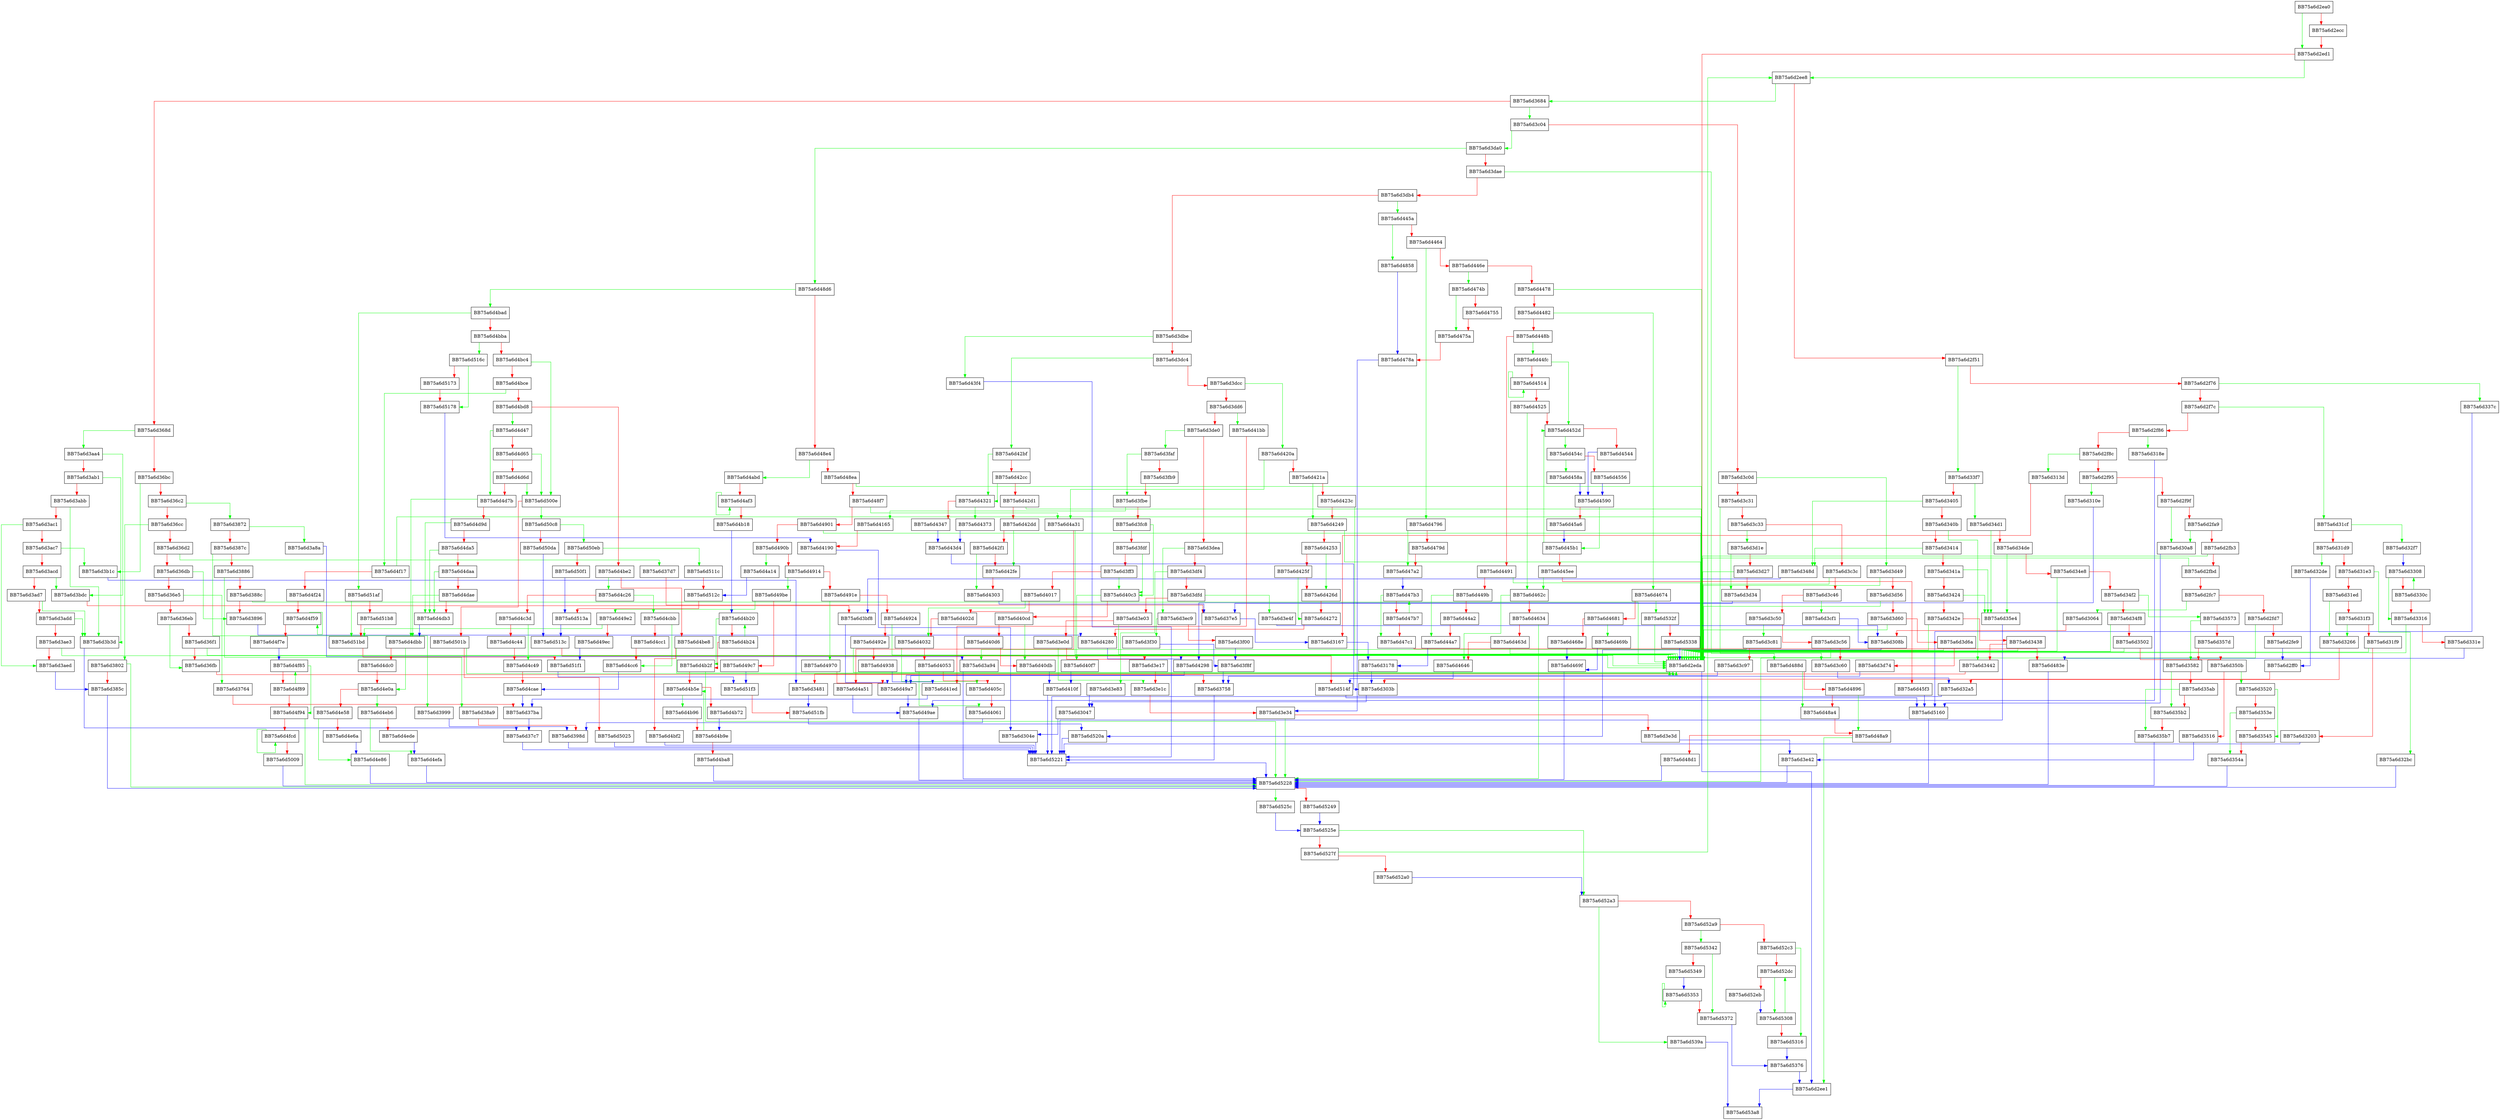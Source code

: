 digraph translate {
  node [shape="box"];
  graph [splines=ortho];
  BB75a6d2ea0 -> BB75a6d2ed1 [color="green"];
  BB75a6d2ea0 -> BB75a6d2ecc [color="red"];
  BB75a6d2ecc -> BB75a6d2ed1 [color="red"];
  BB75a6d2ed1 -> BB75a6d2ee8 [color="green"];
  BB75a6d2ed1 -> BB75a6d2eda [color="red"];
  BB75a6d2eda -> BB75a6d2ee1 [color="blue"];
  BB75a6d2ee1 -> BB75a6d53a8 [color="blue"];
  BB75a6d2ee8 -> BB75a6d3684 [color="green"];
  BB75a6d2ee8 -> BB75a6d2f51 [color="red"];
  BB75a6d2f51 -> BB75a6d33f7 [color="green"];
  BB75a6d2f51 -> BB75a6d2f76 [color="red"];
  BB75a6d2f76 -> BB75a6d337c [color="green"];
  BB75a6d2f76 -> BB75a6d2f7c [color="red"];
  BB75a6d2f7c -> BB75a6d31cf [color="green"];
  BB75a6d2f7c -> BB75a6d2f86 [color="red"];
  BB75a6d2f86 -> BB75a6d318e [color="green"];
  BB75a6d2f86 -> BB75a6d2f8c [color="red"];
  BB75a6d2f8c -> BB75a6d313d [color="green"];
  BB75a6d2f8c -> BB75a6d2f95 [color="red"];
  BB75a6d2f95 -> BB75a6d310e [color="green"];
  BB75a6d2f95 -> BB75a6d2f9f [color="red"];
  BB75a6d2f9f -> BB75a6d30a8 [color="green"];
  BB75a6d2f9f -> BB75a6d2fa9 [color="red"];
  BB75a6d2fa9 -> BB75a6d30a8 [color="green"];
  BB75a6d2fa9 -> BB75a6d2fb3 [color="red"];
  BB75a6d2fb3 -> BB75a6d2eda [color="green"];
  BB75a6d2fb3 -> BB75a6d2fbd [color="red"];
  BB75a6d2fbd -> BB75a6d2eda [color="green"];
  BB75a6d2fbd -> BB75a6d2fc7 [color="red"];
  BB75a6d2fc7 -> BB75a6d3064 [color="green"];
  BB75a6d2fc7 -> BB75a6d2fd7 [color="red"];
  BB75a6d2fd7 -> BB75a6d5228 [color="green"];
  BB75a6d2fd7 -> BB75a6d2fe9 [color="red"];
  BB75a6d2fe9 -> BB75a6d2ff0 [color="blue"];
  BB75a6d2ff0 -> BB75a6d303b [color="red"];
  BB75a6d303b -> BB75a6d3047 [color="blue"];
  BB75a6d3047 -> BB75a6d304e [color="blue"];
  BB75a6d304e -> BB75a6d5221 [color="blue"];
  BB75a6d3064 -> BB75a6d308b [color="red"];
  BB75a6d308b -> BB75a6d520a [color="blue"];
  BB75a6d30a8 -> BB75a6d5160 [color="blue"];
  BB75a6d310e -> BB75a6d4298 [color="blue"];
  BB75a6d313d -> BB75a6d3167 [color="red"];
  BB75a6d3167 -> BB75a6d3178 [color="blue"];
  BB75a6d3178 -> BB75a6d303b [color="blue"];
  BB75a6d318e -> BB75a6d49ae [color="blue"];
  BB75a6d31cf -> BB75a6d32f7 [color="green"];
  BB75a6d31cf -> BB75a6d31d9 [color="red"];
  BB75a6d31d9 -> BB75a6d32de [color="green"];
  BB75a6d31d9 -> BB75a6d31e3 [color="red"];
  BB75a6d31e3 -> BB75a6d32bc [color="green"];
  BB75a6d31e3 -> BB75a6d31ed [color="red"];
  BB75a6d31ed -> BB75a6d3266 [color="green"];
  BB75a6d31ed -> BB75a6d31f3 [color="red"];
  BB75a6d31f3 -> BB75a6d3266 [color="green"];
  BB75a6d31f3 -> BB75a6d31f9 [color="red"];
  BB75a6d31f9 -> BB75a6d2eda [color="green"];
  BB75a6d31f9 -> BB75a6d3203 [color="red"];
  BB75a6d3203 -> BB75a6d5221 [color="blue"];
  BB75a6d3266 -> BB75a6d32a5 [color="red"];
  BB75a6d32a5 -> BB75a6d5221 [color="blue"];
  BB75a6d32bc -> BB75a6d5228 [color="blue"];
  BB75a6d32de -> BB75a6d2ff0 [color="blue"];
  BB75a6d32f7 -> BB75a6d3308 [color="blue"];
  BB75a6d3308 -> BB75a6d3316 [color="green"];
  BB75a6d3308 -> BB75a6d330c [color="red"];
  BB75a6d330c -> BB75a6d3308 [color="green"];
  BB75a6d330c -> BB75a6d3316 [color="red"];
  BB75a6d3316 -> BB75a6d2eda [color="green"];
  BB75a6d3316 -> BB75a6d331e [color="red"];
  BB75a6d331e -> BB75a6d483e [color="blue"];
  BB75a6d337c -> BB75a6d5160 [color="blue"];
  BB75a6d33f7 -> BB75a6d34d1 [color="green"];
  BB75a6d33f7 -> BB75a6d3405 [color="red"];
  BB75a6d3405 -> BB75a6d348d [color="green"];
  BB75a6d3405 -> BB75a6d340b [color="red"];
  BB75a6d340b -> BB75a6d3442 [color="green"];
  BB75a6d340b -> BB75a6d3414 [color="red"];
  BB75a6d3414 -> BB75a6d348d [color="green"];
  BB75a6d3414 -> BB75a6d341a [color="red"];
  BB75a6d341a -> BB75a6d35e4 [color="green"];
  BB75a6d341a -> BB75a6d3424 [color="red"];
  BB75a6d3424 -> BB75a6d35e4 [color="green"];
  BB75a6d3424 -> BB75a6d342e [color="red"];
  BB75a6d342e -> BB75a6d2eda [color="green"];
  BB75a6d342e -> BB75a6d3438 [color="red"];
  BB75a6d3438 -> BB75a6d2eda [color="green"];
  BB75a6d3438 -> BB75a6d3442 [color="red"];
  BB75a6d3442 -> BB75a6d3481 [color="red"];
  BB75a6d3481 -> BB75a6d51fb [color="blue"];
  BB75a6d348d -> BB75a6d3bf8 [color="blue"];
  BB75a6d34d1 -> BB75a6d35e4 [color="green"];
  BB75a6d34d1 -> BB75a6d34de [color="red"];
  BB75a6d34de -> BB75a6d35e4 [color="green"];
  BB75a6d34de -> BB75a6d34e8 [color="red"];
  BB75a6d34e8 -> BB75a6d2eda [color="green"];
  BB75a6d34e8 -> BB75a6d34f2 [color="red"];
  BB75a6d34f2 -> BB75a6d3573 [color="green"];
  BB75a6d34f2 -> BB75a6d34f8 [color="red"];
  BB75a6d34f8 -> BB75a6d2eda [color="green"];
  BB75a6d34f8 -> BB75a6d3502 [color="red"];
  BB75a6d3502 -> BB75a6d2eda [color="green"];
  BB75a6d3502 -> BB75a6d350b [color="red"];
  BB75a6d350b -> BB75a6d3520 [color="green"];
  BB75a6d350b -> BB75a6d3516 [color="red"];
  BB75a6d3516 -> BB75a6d3e42 [color="blue"];
  BB75a6d3520 -> BB75a6d3545 [color="green"];
  BB75a6d3520 -> BB75a6d353e [color="red"];
  BB75a6d353e -> BB75a6d354a [color="green"];
  BB75a6d353e -> BB75a6d3545 [color="red"];
  BB75a6d3545 -> BB75a6d354a [color="red"];
  BB75a6d354a -> BB75a6d5228 [color="blue"];
  BB75a6d3573 -> BB75a6d3582 [color="green"];
  BB75a6d3573 -> BB75a6d357d [color="red"];
  BB75a6d357d -> BB75a6d3582 [color="red"];
  BB75a6d3582 -> BB75a6d35b2 [color="green"];
  BB75a6d3582 -> BB75a6d35ab [color="red"];
  BB75a6d35ab -> BB75a6d35b7 [color="green"];
  BB75a6d35ab -> BB75a6d35b2 [color="red"];
  BB75a6d35b2 -> BB75a6d35b7 [color="red"];
  BB75a6d35b7 -> BB75a6d5228 [color="blue"];
  BB75a6d35e4 -> BB75a6d5221 [color="blue"];
  BB75a6d3684 -> BB75a6d3c04 [color="green"];
  BB75a6d3684 -> BB75a6d368d [color="red"];
  BB75a6d368d -> BB75a6d3aa4 [color="green"];
  BB75a6d368d -> BB75a6d36bc [color="red"];
  BB75a6d36bc -> BB75a6d3b1c [color="green"];
  BB75a6d36bc -> BB75a6d36c2 [color="red"];
  BB75a6d36c2 -> BB75a6d3872 [color="green"];
  BB75a6d36c2 -> BB75a6d36cc [color="red"];
  BB75a6d36cc -> BB75a6d3802 [color="green"];
  BB75a6d36cc -> BB75a6d36d2 [color="red"];
  BB75a6d36d2 -> BB75a6d37d7 [color="green"];
  BB75a6d36d2 -> BB75a6d36db [color="red"];
  BB75a6d36db -> BB75a6d3896 [color="green"];
  BB75a6d36db -> BB75a6d36e5 [color="red"];
  BB75a6d36e5 -> BB75a6d3764 [color="green"];
  BB75a6d36e5 -> BB75a6d36eb [color="red"];
  BB75a6d36eb -> BB75a6d36fb [color="green"];
  BB75a6d36eb -> BB75a6d36f1 [color="red"];
  BB75a6d36f1 -> BB75a6d2eda [color="green"];
  BB75a6d36f1 -> BB75a6d36fb [color="red"];
  BB75a6d36fb -> BB75a6d3758 [color="red"];
  BB75a6d3758 -> BB75a6d5221 [color="blue"];
  BB75a6d3764 -> BB75a6d37ba [color="red"];
  BB75a6d37ba -> BB75a6d37c7 [color="blue"];
  BB75a6d37c7 -> BB75a6d5221 [color="blue"];
  BB75a6d37d7 -> BB75a6d37e5 [color="red"];
  BB75a6d37e5 -> BB75a6d3167 [color="blue"];
  BB75a6d3802 -> BB75a6d5228 [color="green"];
  BB75a6d3802 -> BB75a6d385c [color="red"];
  BB75a6d385c -> BB75a6d5228 [color="blue"];
  BB75a6d3872 -> BB75a6d3a8a [color="green"];
  BB75a6d3872 -> BB75a6d387c [color="red"];
  BB75a6d387c -> BB75a6d3999 [color="green"];
  BB75a6d387c -> BB75a6d3886 [color="red"];
  BB75a6d3886 -> BB75a6d38a9 [color="green"];
  BB75a6d3886 -> BB75a6d388c [color="red"];
  BB75a6d388c -> BB75a6d2eda [color="green"];
  BB75a6d388c -> BB75a6d3896 [color="red"];
  BB75a6d3896 -> BB75a6d4280 [color="blue"];
  BB75a6d38a9 -> BB75a6d398d [color="red"];
  BB75a6d398d -> BB75a6d5221 [color="blue"];
  BB75a6d3999 -> BB75a6d398d [color="blue"];
  BB75a6d3a8a -> BB75a6d3a94 [color="blue"];
  BB75a6d3a94 -> BB75a6d5228 [color="blue"];
  BB75a6d3aa4 -> BB75a6d3bdc [color="green"];
  BB75a6d3aa4 -> BB75a6d3ab1 [color="red"];
  BB75a6d3ab1 -> BB75a6d3b3d [color="green"];
  BB75a6d3ab1 -> BB75a6d3abb [color="red"];
  BB75a6d3abb -> BB75a6d3b3d [color="green"];
  BB75a6d3abb -> BB75a6d3ac1 [color="red"];
  BB75a6d3ac1 -> BB75a6d3aed [color="green"];
  BB75a6d3ac1 -> BB75a6d3ac7 [color="red"];
  BB75a6d3ac7 -> BB75a6d3b1c [color="green"];
  BB75a6d3ac7 -> BB75a6d3acd [color="red"];
  BB75a6d3acd -> BB75a6d3bdc [color="green"];
  BB75a6d3acd -> BB75a6d3ad7 [color="red"];
  BB75a6d3ad7 -> BB75a6d3b3d [color="green"];
  BB75a6d3ad7 -> BB75a6d3add [color="red"];
  BB75a6d3add -> BB75a6d3b3d [color="green"];
  BB75a6d3add -> BB75a6d3ae3 [color="red"];
  BB75a6d3ae3 -> BB75a6d2eda [color="green"];
  BB75a6d3ae3 -> BB75a6d3aed [color="red"];
  BB75a6d3aed -> BB75a6d385c [color="blue"];
  BB75a6d3b1c -> BB75a6d3481 [color="blue"];
  BB75a6d3b3d -> BB75a6d37c7 [color="blue"];
  BB75a6d3bdc -> BB75a6d3bf8 [color="red"];
  BB75a6d3bf8 -> BB75a6d49a7 [color="blue"];
  BB75a6d3c04 -> BB75a6d3da0 [color="green"];
  BB75a6d3c04 -> BB75a6d3c0d [color="red"];
  BB75a6d3c0d -> BB75a6d3d49 [color="green"];
  BB75a6d3c0d -> BB75a6d3c31 [color="red"];
  BB75a6d3c31 -> BB75a6d3c60 [color="green"];
  BB75a6d3c31 -> BB75a6d3c33 [color="red"];
  BB75a6d3c33 -> BB75a6d3d1e [color="green"];
  BB75a6d3c33 -> BB75a6d3c3c [color="red"];
  BB75a6d3c3c -> BB75a6d2eda [color="green"];
  BB75a6d3c3c -> BB75a6d3c46 [color="red"];
  BB75a6d3c46 -> BB75a6d3cf1 [color="green"];
  BB75a6d3c46 -> BB75a6d3c50 [color="red"];
  BB75a6d3c50 -> BB75a6d3c81 [color="green"];
  BB75a6d3c50 -> BB75a6d3c56 [color="red"];
  BB75a6d3c56 -> BB75a6d2eda [color="green"];
  BB75a6d3c56 -> BB75a6d3c60 [color="red"];
  BB75a6d3c60 -> BB75a6d32a5 [color="blue"];
  BB75a6d3c81 -> BB75a6d3a94 [color="green"];
  BB75a6d3c81 -> BB75a6d3c97 [color="red"];
  BB75a6d3c97 -> BB75a6d49a7 [color="blue"];
  BB75a6d3cf1 -> BB75a6d308b [color="blue"];
  BB75a6d3d1e -> BB75a6d3d34 [color="green"];
  BB75a6d3d1e -> BB75a6d3d27 [color="red"];
  BB75a6d3d27 -> BB75a6d2eda [color="green"];
  BB75a6d3d27 -> BB75a6d3d34 [color="red"];
  BB75a6d3d34 -> BB75a6d37e5 [color="blue"];
  BB75a6d3d49 -> BB75a6d2eda [color="green"];
  BB75a6d3d49 -> BB75a6d3d56 [color="red"];
  BB75a6d3d56 -> BB75a6d2eda [color="green"];
  BB75a6d3d56 -> BB75a6d3d60 [color="red"];
  BB75a6d3d60 -> BB75a6d2eda [color="green"];
  BB75a6d3d60 -> BB75a6d3d6a [color="red"];
  BB75a6d3d6a -> BB75a6d2eda [color="green"];
  BB75a6d3d6a -> BB75a6d3d74 [color="red"];
  BB75a6d3d74 -> BB75a6d3758 [color="blue"];
  BB75a6d3da0 -> BB75a6d48d6 [color="green"];
  BB75a6d3da0 -> BB75a6d3dae [color="red"];
  BB75a6d3dae -> BB75a6d488d [color="green"];
  BB75a6d3dae -> BB75a6d3db4 [color="red"];
  BB75a6d3db4 -> BB75a6d445a [color="green"];
  BB75a6d3db4 -> BB75a6d3dbe [color="red"];
  BB75a6d3dbe -> BB75a6d43f4 [color="green"];
  BB75a6d3dbe -> BB75a6d3dc4 [color="red"];
  BB75a6d3dc4 -> BB75a6d42bf [color="green"];
  BB75a6d3dc4 -> BB75a6d3dcc [color="red"];
  BB75a6d3dcc -> BB75a6d420a [color="green"];
  BB75a6d3dcc -> BB75a6d3dd6 [color="red"];
  BB75a6d3dd6 -> BB75a6d41bb [color="green"];
  BB75a6d3dd6 -> BB75a6d3de0 [color="red"];
  BB75a6d3de0 -> BB75a6d3faf [color="green"];
  BB75a6d3de0 -> BB75a6d3dea [color="red"];
  BB75a6d3dea -> BB75a6d3ec9 [color="green"];
  BB75a6d3dea -> BB75a6d3df4 [color="red"];
  BB75a6d3df4 -> BB75a6d3e83 [color="green"];
  BB75a6d3df4 -> BB75a6d3dfd [color="red"];
  BB75a6d3dfd -> BB75a6d3e4f [color="green"];
  BB75a6d3dfd -> BB75a6d3e03 [color="red"];
  BB75a6d3e03 -> BB75a6d2eda [color="green"];
  BB75a6d3e03 -> BB75a6d3e0d [color="red"];
  BB75a6d3e0d -> BB75a6d3e1c [color="green"];
  BB75a6d3e0d -> BB75a6d3e17 [color="red"];
  BB75a6d3e17 -> BB75a6d3e1c [color="red"];
  BB75a6d3e1c -> BB75a6d3e34 [color="red"];
  BB75a6d3e34 -> BB75a6d5228 [color="green"];
  BB75a6d3e34 -> BB75a6d3e3d [color="red"];
  BB75a6d3e3d -> BB75a6d3e42 [color="blue"];
  BB75a6d3e42 -> BB75a6d5228 [color="blue"];
  BB75a6d3e4f -> BB75a6d308b [color="blue"];
  BB75a6d3e83 -> BB75a6d3047 [color="blue"];
  BB75a6d3ec9 -> BB75a6d3f30 [color="green"];
  BB75a6d3ec9 -> BB75a6d3f00 [color="red"];
  BB75a6d3f00 -> BB75a6d3f8f [color="blue"];
  BB75a6d3f30 -> BB75a6d3f8f [color="blue"];
  BB75a6d3f8f -> BB75a6d3758 [color="blue"];
  BB75a6d3faf -> BB75a6d3fbe [color="green"];
  BB75a6d3faf -> BB75a6d3fb9 [color="red"];
  BB75a6d3fb9 -> BB75a6d3fbe [color="red"];
  BB75a6d3fbe -> BB75a6d4165 [color="green"];
  BB75a6d3fbe -> BB75a6d3fc8 [color="red"];
  BB75a6d3fc8 -> BB75a6d40c3 [color="green"];
  BB75a6d3fc8 -> BB75a6d3fdf [color="red"];
  BB75a6d3fdf -> BB75a6d40c3 [color="green"];
  BB75a6d3fdf -> BB75a6d3ff3 [color="red"];
  BB75a6d3ff3 -> BB75a6d40c3 [color="green"];
  BB75a6d3ff3 -> BB75a6d4017 [color="red"];
  BB75a6d4017 -> BB75a6d4032 [color="green"];
  BB75a6d4017 -> BB75a6d402d [color="red"];
  BB75a6d402d -> BB75a6d4032 [color="red"];
  BB75a6d4032 -> BB75a6d405c [color="green"];
  BB75a6d4032 -> BB75a6d4053 [color="red"];
  BB75a6d4053 -> BB75a6d4061 [color="green"];
  BB75a6d4053 -> BB75a6d405c [color="red"];
  BB75a6d405c -> BB75a6d4061 [color="red"];
  BB75a6d4061 -> BB75a6d398d [color="blue"];
  BB75a6d40c3 -> BB75a6d40f7 [color="green"];
  BB75a6d40c3 -> BB75a6d40cd [color="red"];
  BB75a6d40cd -> BB75a6d40db [color="green"];
  BB75a6d40cd -> BB75a6d40d6 [color="red"];
  BB75a6d40d6 -> BB75a6d40db [color="red"];
  BB75a6d40db -> BB75a6d410f [color="blue"];
  BB75a6d40f7 -> BB75a6d410f [color="blue"];
  BB75a6d410f -> BB75a6d5221 [color="blue"];
  BB75a6d4165 -> BB75a6d4190 [color="red"];
  BB75a6d4190 -> BB75a6d304e [color="blue"];
  BB75a6d41bb -> BB75a6d41ed [color="red"];
  BB75a6d41ed -> BB75a6d37ba [color="blue"];
  BB75a6d420a -> BB75a6d4a31 [color="green"];
  BB75a6d420a -> BB75a6d421a [color="red"];
  BB75a6d421a -> BB75a6d4249 [color="green"];
  BB75a6d421a -> BB75a6d423c [color="red"];
  BB75a6d423c -> BB75a6d2eda [color="green"];
  BB75a6d423c -> BB75a6d4249 [color="red"];
  BB75a6d4249 -> BB75a6d2eda [color="green"];
  BB75a6d4249 -> BB75a6d4253 [color="red"];
  BB75a6d4253 -> BB75a6d426d [color="green"];
  BB75a6d4253 -> BB75a6d425f [color="red"];
  BB75a6d425f -> BB75a6d4272 [color="green"];
  BB75a6d425f -> BB75a6d426d [color="red"];
  BB75a6d426d -> BB75a6d4272 [color="red"];
  BB75a6d4272 -> BB75a6d4280 [color="red"];
  BB75a6d4280 -> BB75a6d4298 [color="blue"];
  BB75a6d4298 -> BB75a6d49a7 [color="blue"];
  BB75a6d42bf -> BB75a6d4321 [color="green"];
  BB75a6d42bf -> BB75a6d42cc [color="red"];
  BB75a6d42cc -> BB75a6d4321 [color="green"];
  BB75a6d42cc -> BB75a6d42d1 [color="red"];
  BB75a6d42d1 -> BB75a6d2eda [color="green"];
  BB75a6d42d1 -> BB75a6d42dd [color="red"];
  BB75a6d42dd -> BB75a6d42fe [color="green"];
  BB75a6d42dd -> BB75a6d42f1 [color="red"];
  BB75a6d42f1 -> BB75a6d4303 [color="green"];
  BB75a6d42f1 -> BB75a6d42fe [color="red"];
  BB75a6d42fe -> BB75a6d4303 [color="red"];
  BB75a6d4303 -> BB75a6d37e5 [color="blue"];
  BB75a6d4321 -> BB75a6d4373 [color="green"];
  BB75a6d4321 -> BB75a6d4347 [color="red"];
  BB75a6d4347 -> BB75a6d43d4 [color="blue"];
  BB75a6d4373 -> BB75a6d43d4 [color="blue"];
  BB75a6d43d4 -> BB75a6d303b [color="blue"];
  BB75a6d43f4 -> BB75a6d5221 [color="blue"];
  BB75a6d445a -> BB75a6d4858 [color="green"];
  BB75a6d445a -> BB75a6d4464 [color="red"];
  BB75a6d4464 -> BB75a6d4796 [color="green"];
  BB75a6d4464 -> BB75a6d446e [color="red"];
  BB75a6d446e -> BB75a6d474b [color="green"];
  BB75a6d446e -> BB75a6d4478 [color="red"];
  BB75a6d4478 -> BB75a6d2eda [color="green"];
  BB75a6d4478 -> BB75a6d4482 [color="red"];
  BB75a6d4482 -> BB75a6d4674 [color="green"];
  BB75a6d4482 -> BB75a6d448b [color="red"];
  BB75a6d448b -> BB75a6d44fc [color="green"];
  BB75a6d448b -> BB75a6d4491 [color="red"];
  BB75a6d4491 -> BB75a6d2eda [color="green"];
  BB75a6d4491 -> BB75a6d449b [color="red"];
  BB75a6d449b -> BB75a6d44a7 [color="green"];
  BB75a6d449b -> BB75a6d44a2 [color="red"];
  BB75a6d44a2 -> BB75a6d44a7 [color="red"];
  BB75a6d44a7 -> BB75a6d3178 [color="blue"];
  BB75a6d44fc -> BB75a6d452d [color="green"];
  BB75a6d44fc -> BB75a6d4514 [color="red"];
  BB75a6d4514 -> BB75a6d4514 [color="green"];
  BB75a6d4514 -> BB75a6d4525 [color="red"];
  BB75a6d4525 -> BB75a6d462c [color="green"];
  BB75a6d4525 -> BB75a6d452d [color="red"];
  BB75a6d452d -> BB75a6d454c [color="green"];
  BB75a6d452d -> BB75a6d4544 [color="red"];
  BB75a6d4544 -> BB75a6d4590 [color="blue"];
  BB75a6d454c -> BB75a6d458a [color="green"];
  BB75a6d454c -> BB75a6d4556 [color="red"];
  BB75a6d4556 -> BB75a6d4590 [color="blue"];
  BB75a6d458a -> BB75a6d4590 [color="blue"];
  BB75a6d4590 -> BB75a6d45b1 [color="green"];
  BB75a6d4590 -> BB75a6d45a6 [color="red"];
  BB75a6d45a6 -> BB75a6d45b1 [color="blue"];
  BB75a6d45b1 -> BB75a6d452d [color="green"];
  BB75a6d45b1 -> BB75a6d45ee [color="red"];
  BB75a6d45ee -> BB75a6d462c [color="green"];
  BB75a6d45ee -> BB75a6d45f3 [color="red"];
  BB75a6d45f3 -> BB75a6d5160 [color="blue"];
  BB75a6d462c -> BB75a6d4646 [color="green"];
  BB75a6d462c -> BB75a6d4634 [color="red"];
  BB75a6d4634 -> BB75a6d5228 [color="green"];
  BB75a6d4634 -> BB75a6d463d [color="red"];
  BB75a6d463d -> BB75a6d2eda [color="green"];
  BB75a6d463d -> BB75a6d4646 [color="red"];
  BB75a6d4646 -> BB75a6d514f [color="blue"];
  BB75a6d4674 -> BB75a6d532f [color="green"];
  BB75a6d4674 -> BB75a6d4681 [color="red"];
  BB75a6d4681 -> BB75a6d469b [color="green"];
  BB75a6d4681 -> BB75a6d468e [color="red"];
  BB75a6d468e -> BB75a6d469f [color="blue"];
  BB75a6d469b -> BB75a6d469f [color="blue"];
  BB75a6d469f -> BB75a6d5228 [color="blue"];
  BB75a6d474b -> BB75a6d475a [color="green"];
  BB75a6d474b -> BB75a6d4755 [color="red"];
  BB75a6d4755 -> BB75a6d475a [color="red"];
  BB75a6d475a -> BB75a6d478a [color="red"];
  BB75a6d478a -> BB75a6d3e34 [color="blue"];
  BB75a6d4796 -> BB75a6d47a2 [color="green"];
  BB75a6d4796 -> BB75a6d479d [color="red"];
  BB75a6d479d -> BB75a6d47a2 [color="red"];
  BB75a6d47a2 -> BB75a6d47b3 [color="blue"];
  BB75a6d47b3 -> BB75a6d47c1 [color="green"];
  BB75a6d47b3 -> BB75a6d47b7 [color="red"];
  BB75a6d47b7 -> BB75a6d47b3 [color="green"];
  BB75a6d47b7 -> BB75a6d47c1 [color="red"];
  BB75a6d47c1 -> BB75a6d483e [color="red"];
  BB75a6d483e -> BB75a6d5228 [color="blue"];
  BB75a6d4858 -> BB75a6d478a [color="blue"];
  BB75a6d488d -> BB75a6d48a4 [color="green"];
  BB75a6d488d -> BB75a6d4896 [color="red"];
  BB75a6d4896 -> BB75a6d48a9 [color="green"];
  BB75a6d4896 -> BB75a6d48a4 [color="red"];
  BB75a6d48a4 -> BB75a6d48a9 [color="red"];
  BB75a6d48a9 -> BB75a6d2ee1 [color="green"];
  BB75a6d48a9 -> BB75a6d48d1 [color="red"];
  BB75a6d48d1 -> BB75a6d5228 [color="blue"];
  BB75a6d48d6 -> BB75a6d4bad [color="green"];
  BB75a6d48d6 -> BB75a6d48e4 [color="red"];
  BB75a6d48e4 -> BB75a6d4abd [color="green"];
  BB75a6d48e4 -> BB75a6d48ea [color="red"];
  BB75a6d48ea -> BB75a6d2eda [color="green"];
  BB75a6d48ea -> BB75a6d48f7 [color="red"];
  BB75a6d48f7 -> BB75a6d4a31 [color="green"];
  BB75a6d48f7 -> BB75a6d4901 [color="red"];
  BB75a6d4901 -> BB75a6d2eda [color="green"];
  BB75a6d4901 -> BB75a6d490b [color="red"];
  BB75a6d490b -> BB75a6d4a14 [color="green"];
  BB75a6d490b -> BB75a6d4914 [color="red"];
  BB75a6d4914 -> BB75a6d49be [color="green"];
  BB75a6d4914 -> BB75a6d491e [color="red"];
  BB75a6d491e -> BB75a6d4970 [color="green"];
  BB75a6d491e -> BB75a6d4924 [color="red"];
  BB75a6d4924 -> BB75a6d2eda [color="green"];
  BB75a6d4924 -> BB75a6d492e [color="red"];
  BB75a6d492e -> BB75a6d2eda [color="green"];
  BB75a6d492e -> BB75a6d4938 [color="red"];
  BB75a6d4938 -> BB75a6d41ed [color="blue"];
  BB75a6d4970 -> BB75a6d49a7 [color="red"];
  BB75a6d49a7 -> BB75a6d49ae [color="blue"];
  BB75a6d49ae -> BB75a6d5228 [color="blue"];
  BB75a6d49be -> BB75a6d49e2 [color="green"];
  BB75a6d49be -> BB75a6d49c7 [color="red"];
  BB75a6d49c7 -> BB75a6d51f3 [color="blue"];
  BB75a6d49e2 -> BB75a6d51bd [color="green"];
  BB75a6d49e2 -> BB75a6d49ec [color="red"];
  BB75a6d49ec -> BB75a6d51f1 [color="blue"];
  BB75a6d4a14 -> BB75a6d512c [color="blue"];
  BB75a6d4a31 -> BB75a6d2eda [color="green"];
  BB75a6d4a31 -> BB75a6d4a51 [color="red"];
  BB75a6d4a51 -> BB75a6d49ae [color="blue"];
  BB75a6d4abd -> BB75a6d4af3 [color="red"];
  BB75a6d4af3 -> BB75a6d4af3 [color="green"];
  BB75a6d4af3 -> BB75a6d4b18 [color="red"];
  BB75a6d4b18 -> BB75a6d4b20 [color="blue"];
  BB75a6d4b20 -> BB75a6d4b2f [color="green"];
  BB75a6d4b20 -> BB75a6d4b24 [color="red"];
  BB75a6d4b24 -> BB75a6d4b20 [color="green"];
  BB75a6d4b24 -> BB75a6d4b2f [color="red"];
  BB75a6d4b2f -> BB75a6d5228 [color="green"];
  BB75a6d4b2f -> BB75a6d4b5e [color="red"];
  BB75a6d4b5e -> BB75a6d4b96 [color="green"];
  BB75a6d4b5e -> BB75a6d4b72 [color="red"];
  BB75a6d4b72 -> BB75a6d4b9e [color="blue"];
  BB75a6d4b96 -> BB75a6d4b9e [color="red"];
  BB75a6d4b9e -> BB75a6d4b5e [color="green"];
  BB75a6d4b9e -> BB75a6d4ba8 [color="red"];
  BB75a6d4ba8 -> BB75a6d5228 [color="blue"];
  BB75a6d4bad -> BB75a6d51af [color="green"];
  BB75a6d4bad -> BB75a6d4bba [color="red"];
  BB75a6d4bba -> BB75a6d516c [color="green"];
  BB75a6d4bba -> BB75a6d4bc4 [color="red"];
  BB75a6d4bc4 -> BB75a6d500e [color="green"];
  BB75a6d4bc4 -> BB75a6d4bce [color="red"];
  BB75a6d4bce -> BB75a6d4f17 [color="green"];
  BB75a6d4bce -> BB75a6d4bd8 [color="red"];
  BB75a6d4bd8 -> BB75a6d4d47 [color="green"];
  BB75a6d4bd8 -> BB75a6d4be2 [color="red"];
  BB75a6d4be2 -> BB75a6d4c26 [color="green"];
  BB75a6d4be2 -> BB75a6d4be8 [color="red"];
  BB75a6d4be8 -> BB75a6d2eda [color="green"];
  BB75a6d4be8 -> BB75a6d4bf2 [color="red"];
  BB75a6d4bf2 -> BB75a6d5221 [color="blue"];
  BB75a6d4c26 -> BB75a6d4cbb [color="green"];
  BB75a6d4c26 -> BB75a6d4c3d [color="red"];
  BB75a6d4c3d -> BB75a6d4c49 [color="green"];
  BB75a6d4c3d -> BB75a6d4c44 [color="red"];
  BB75a6d4c44 -> BB75a6d4c49 [color="red"];
  BB75a6d4c49 -> BB75a6d4cae [color="red"];
  BB75a6d4cae -> BB75a6d37ba [color="blue"];
  BB75a6d4cbb -> BB75a6d4cc6 [color="green"];
  BB75a6d4cbb -> BB75a6d4cc1 [color="red"];
  BB75a6d4cc1 -> BB75a6d4cc6 [color="red"];
  BB75a6d4cc6 -> BB75a6d4cae [color="blue"];
  BB75a6d4d47 -> BB75a6d4d7b [color="green"];
  BB75a6d4d47 -> BB75a6d4d65 [color="red"];
  BB75a6d4d65 -> BB75a6d500e [color="green"];
  BB75a6d4d65 -> BB75a6d4d6d [color="red"];
  BB75a6d4d6d -> BB75a6d500e [color="green"];
  BB75a6d4d6d -> BB75a6d4d7b [color="red"];
  BB75a6d4d7b -> BB75a6d4dbb [color="green"];
  BB75a6d4d7b -> BB75a6d4d9d [color="red"];
  BB75a6d4d9d -> BB75a6d4db3 [color="green"];
  BB75a6d4d9d -> BB75a6d4da5 [color="red"];
  BB75a6d4da5 -> BB75a6d4db3 [color="green"];
  BB75a6d4da5 -> BB75a6d4daa [color="red"];
  BB75a6d4daa -> BB75a6d4db3 [color="green"];
  BB75a6d4daa -> BB75a6d4dae [color="red"];
  BB75a6d4dae -> BB75a6d4dbb [color="green"];
  BB75a6d4dae -> BB75a6d4db3 [color="red"];
  BB75a6d4db3 -> BB75a6d4dbb [color="blue"];
  BB75a6d4dbb -> BB75a6d4e0a [color="green"];
  BB75a6d4dbb -> BB75a6d4dc0 [color="red"];
  BB75a6d4dc0 -> BB75a6d4e0a [color="red"];
  BB75a6d4e0a -> BB75a6d4eb6 [color="green"];
  BB75a6d4e0a -> BB75a6d4e58 [color="red"];
  BB75a6d4e58 -> BB75a6d4e86 [color="green"];
  BB75a6d4e58 -> BB75a6d4e6a [color="red"];
  BB75a6d4e6a -> BB75a6d4e86 [color="blue"];
  BB75a6d4e86 -> BB75a6d5228 [color="blue"];
  BB75a6d4eb6 -> BB75a6d4efa [color="green"];
  BB75a6d4eb6 -> BB75a6d4ede [color="red"];
  BB75a6d4ede -> BB75a6d4efa [color="blue"];
  BB75a6d4efa -> BB75a6d5228 [color="blue"];
  BB75a6d4f17 -> BB75a6d2eda [color="green"];
  BB75a6d4f17 -> BB75a6d4f24 [color="red"];
  BB75a6d4f24 -> BB75a6d4f59 [color="red"];
  BB75a6d4f59 -> BB75a6d4f59 [color="green"];
  BB75a6d4f59 -> BB75a6d4f7e [color="red"];
  BB75a6d4f7e -> BB75a6d4f85 [color="blue"];
  BB75a6d4f85 -> BB75a6d4f94 [color="green"];
  BB75a6d4f85 -> BB75a6d4f89 [color="red"];
  BB75a6d4f89 -> BB75a6d4f85 [color="green"];
  BB75a6d4f89 -> BB75a6d4f94 [color="red"];
  BB75a6d4f94 -> BB75a6d5228 [color="green"];
  BB75a6d4f94 -> BB75a6d4fcd [color="red"];
  BB75a6d4fcd -> BB75a6d4fcd [color="green"];
  BB75a6d4fcd -> BB75a6d5009 [color="red"];
  BB75a6d5009 -> BB75a6d5228 [color="blue"];
  BB75a6d500e -> BB75a6d50c8 [color="green"];
  BB75a6d500e -> BB75a6d501b [color="red"];
  BB75a6d501b -> BB75a6d2eda [color="green"];
  BB75a6d501b -> BB75a6d5025 [color="red"];
  BB75a6d5025 -> BB75a6d5221 [color="blue"];
  BB75a6d50c8 -> BB75a6d50eb [color="green"];
  BB75a6d50c8 -> BB75a6d50da [color="red"];
  BB75a6d50da -> BB75a6d513c [color="blue"];
  BB75a6d50eb -> BB75a6d511c [color="green"];
  BB75a6d50eb -> BB75a6d50f1 [color="red"];
  BB75a6d50f1 -> BB75a6d513a [color="blue"];
  BB75a6d511c -> BB75a6d512c [color="red"];
  BB75a6d512c -> BB75a6d513a [color="red"];
  BB75a6d513a -> BB75a6d513c [color="blue"];
  BB75a6d513c -> BB75a6d514f [color="red"];
  BB75a6d514f -> BB75a6d5160 [color="blue"];
  BB75a6d5160 -> BB75a6d5228 [color="blue"];
  BB75a6d516c -> BB75a6d5178 [color="green"];
  BB75a6d516c -> BB75a6d5173 [color="red"];
  BB75a6d5173 -> BB75a6d5178 [color="red"];
  BB75a6d5178 -> BB75a6d4190 [color="blue"];
  BB75a6d51af -> BB75a6d51bd [color="green"];
  BB75a6d51af -> BB75a6d51b8 [color="red"];
  BB75a6d51b8 -> BB75a6d51bd [color="red"];
  BB75a6d51bd -> BB75a6d51f1 [color="red"];
  BB75a6d51f1 -> BB75a6d51f3 [color="blue"];
  BB75a6d51f3 -> BB75a6d51fb [color="red"];
  BB75a6d51fb -> BB75a6d520a [color="blue"];
  BB75a6d520a -> BB75a6d5221 [color="blue"];
  BB75a6d5221 -> BB75a6d5228 [color="blue"];
  BB75a6d5228 -> BB75a6d525c [color="green"];
  BB75a6d5228 -> BB75a6d5249 [color="red"];
  BB75a6d5249 -> BB75a6d525e [color="blue"];
  BB75a6d525c -> BB75a6d525e [color="blue"];
  BB75a6d525e -> BB75a6d52a3 [color="green"];
  BB75a6d525e -> BB75a6d527f [color="red"];
  BB75a6d527f -> BB75a6d2ee8 [color="green"];
  BB75a6d527f -> BB75a6d52a0 [color="red"];
  BB75a6d52a0 -> BB75a6d52a3 [color="blue"];
  BB75a6d52a3 -> BB75a6d539a [color="green"];
  BB75a6d52a3 -> BB75a6d52a9 [color="red"];
  BB75a6d52a9 -> BB75a6d5342 [color="green"];
  BB75a6d52a9 -> BB75a6d52c3 [color="red"];
  BB75a6d52c3 -> BB75a6d5316 [color="green"];
  BB75a6d52c3 -> BB75a6d52dc [color="red"];
  BB75a6d52dc -> BB75a6d5308 [color="green"];
  BB75a6d52dc -> BB75a6d52eb [color="red"];
  BB75a6d52eb -> BB75a6d5308 [color="blue"];
  BB75a6d5308 -> BB75a6d52dc [color="green"];
  BB75a6d5308 -> BB75a6d5316 [color="red"];
  BB75a6d5316 -> BB75a6d5376 [color="blue"];
  BB75a6d532f -> BB75a6d2eda [color="green"];
  BB75a6d532f -> BB75a6d5338 [color="red"];
  BB75a6d5338 -> BB75a6d2eda [color="blue"];
  BB75a6d5342 -> BB75a6d5372 [color="green"];
  BB75a6d5342 -> BB75a6d5349 [color="red"];
  BB75a6d5349 -> BB75a6d5353 [color="blue"];
  BB75a6d5353 -> BB75a6d5353 [color="green"];
  BB75a6d5353 -> BB75a6d5372 [color="red"];
  BB75a6d5372 -> BB75a6d5376 [color="blue"];
  BB75a6d5376 -> BB75a6d2ee1 [color="blue"];
  BB75a6d539a -> BB75a6d53a8 [color="blue"];
}